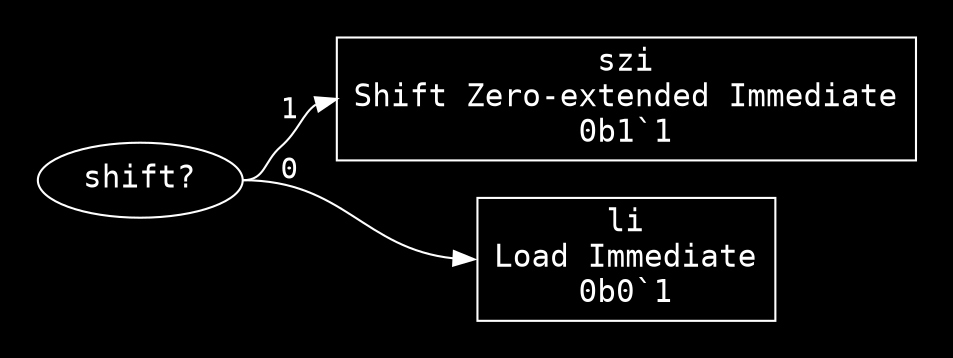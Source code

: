 digraph "Format li" {
  graph [dpi = 100, bgcolor="#111", fontcolor="white", rankdir=LR, pad="0.25"];
  node [fontname = "Courier", fontsize="15pt", color="white", fontcolor="white"];
  edge [fontname = "Courier", color="white", fontcolor="white"];
  "shift_2927729" [label = "shift?", shape = ellipse];
  "shift_2927729":e -> "szi_5158144":w [label = "1"];
  "shift_2927729":e -> "li_6973931":w [label = "0"];
  "szi_5158144" [label = "szi\nShift Zero-extended Immediate\n0b1`1", shape = rectangle];
  "li_6973931" [label = "li\nLoad Immediate\n0b0`1", shape = rectangle];
}
